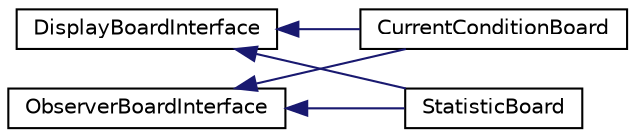 digraph "Graphical Class Hierarchy"
{
  edge [fontname="Helvetica",fontsize="10",labelfontname="Helvetica",labelfontsize="10"];
  node [fontname="Helvetica",fontsize="10",shape=record];
  rankdir="LR";
  Node1 [label="DisplayBoardInterface",height=0.2,width=0.4,color="black", fillcolor="white", style="filled",URL="$classDisplayBoardInterface.html"];
  Node1 -> Node2 [dir="back",color="midnightblue",fontsize="10",style="solid",fontname="Helvetica"];
  Node2 [label="CurrentConditionBoard",height=0.2,width=0.4,color="black", fillcolor="white", style="filled",URL="$classCurrentConditionBoard.html"];
  Node1 -> Node3 [dir="back",color="midnightblue",fontsize="10",style="solid",fontname="Helvetica"];
  Node3 [label="StatisticBoard",height=0.2,width=0.4,color="black", fillcolor="white", style="filled",URL="$classStatisticBoard.html"];
  Node4 [label="ObserverBoardInterface",height=0.2,width=0.4,color="black", fillcolor="white", style="filled",URL="$classObserverBoardInterface.html"];
  Node4 -> Node2 [dir="back",color="midnightblue",fontsize="10",style="solid",fontname="Helvetica"];
  Node4 -> Node3 [dir="back",color="midnightblue",fontsize="10",style="solid",fontname="Helvetica"];
}
